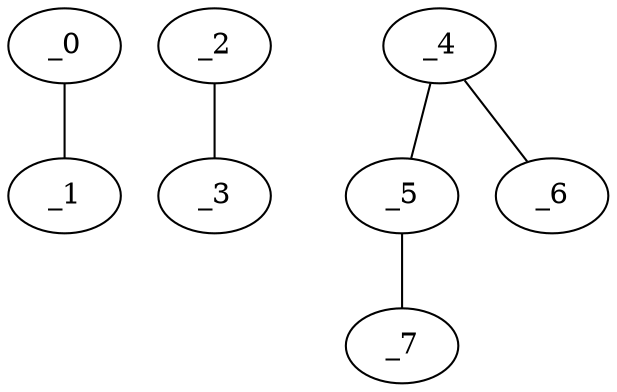 graph HP1_0040 {
	_0	 [x="0.927786",
		y="2.75166"];
	_1	 [x="1.05184",
		y="0.701733"];
	_0 -- _1;
	_2	 [x="1.99411",
		y="0.68141"];
	_3	 [x="2.09625",
		y="2.78291"];
	_2 -- _3;
	_4	 [x="0.73",
		y="1.75"];
	_5	 [x="2.3",
		y="1.76"];
	_4 -- _5;
	_6	 [x="0.0327556",
		y="2.74456"];
	_4 -- _6;
	_7	 [x="1.10934",
		y="0.437189"];
	_5 -- _7;
}
